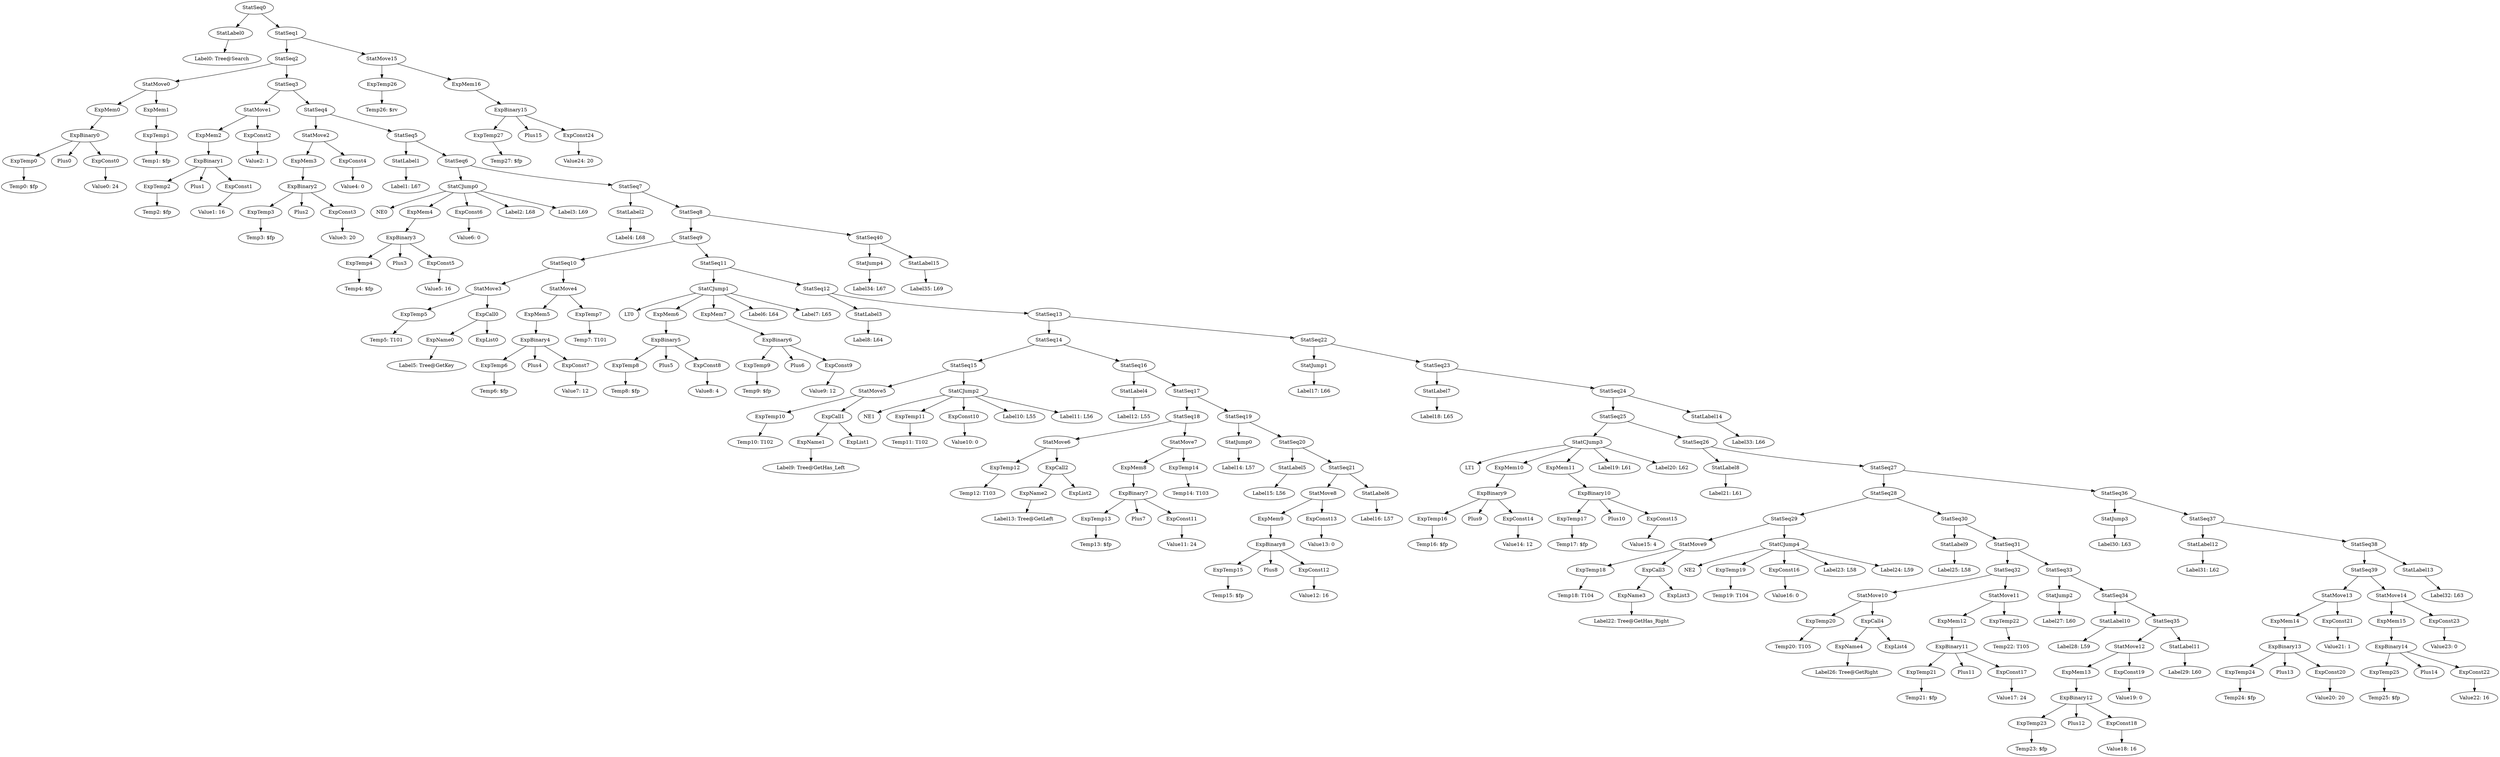 digraph {
	ordering = out;
	ExpTemp27 -> "Temp27: $fp";
	ExpTemp26 -> "Temp26: $rv";
	StatLabel15 -> "Label35: L69";
	StatSeq40 -> StatJump4;
	StatSeq40 -> StatLabel15;
	StatJump4 -> "Label34: L67";
	StatSeq8 -> StatSeq9;
	StatSeq8 -> StatSeq40;
	StatLabel14 -> "Label33: L66";
	StatSeq24 -> StatSeq25;
	StatSeq24 -> StatLabel14;
	StatLabel13 -> "Label32: L63";
	StatSeq38 -> StatSeq39;
	StatSeq38 -> StatLabel13;
	ExpTemp25 -> "Temp25: $fp";
	ExpConst21 -> "Value21: 1";
	ExpMem14 -> ExpBinary13;
	ExpConst20 -> "Value20: 20";
	ExpTemp24 -> "Temp24: $fp";
	StatSeq36 -> StatJump3;
	StatSeq36 -> StatSeq37;
	StatSeq27 -> StatSeq28;
	StatSeq27 -> StatSeq36;
	StatMove14 -> ExpMem15;
	StatMove14 -> ExpConst23;
	StatSeq35 -> StatMove12;
	StatSeq35 -> StatLabel11;
	ExpMem13 -> ExpBinary12;
	ExpConst18 -> "Value18: 16";
	ExpBinary12 -> ExpTemp23;
	ExpBinary12 -> Plus12;
	ExpBinary12 -> ExpConst18;
	ExpConst22 -> "Value22: 16";
	StatSeq34 -> StatLabel10;
	StatSeq34 -> StatSeq35;
	StatLabel10 -> "Label28: L59";
	StatJump2 -> "Label27: L60";
	ExpMem12 -> ExpBinary11;
	ExpConst17 -> "Value17: 24";
	ExpTemp21 -> "Temp21: $fp";
	ExpTemp22 -> "Temp22: T105";
	StatSeq32 -> StatMove10;
	StatSeq32 -> StatMove11;
	ExpName4 -> "Label26: Tree@GetRight";
	StatSeq39 -> StatMove13;
	StatSeq39 -> StatMove14;
	StatMove10 -> ExpTemp20;
	StatMove10 -> ExpCall4;
	StatLabel9 -> "Label25: L58";
	StatSeq28 -> StatSeq29;
	StatSeq28 -> StatSeq30;
	ExpConst16 -> "Value16: 0";
	StatSeq29 -> StatMove9;
	StatSeq29 -> StatCJump4;
	ExpName3 -> "Label22: Tree@GetHas_Right";
	StatMove9 -> ExpTemp18;
	StatMove9 -> ExpCall3;
	ExpTemp18 -> "Temp18: T104";
	StatLabel8 -> "Label21: L61";
	StatSeq25 -> StatCJump3;
	StatSeq25 -> StatSeq26;
	StatMove11 -> ExpMem12;
	StatMove11 -> ExpTemp22;
	ExpMem11 -> ExpBinary10;
	ExpConst15 -> "Value15: 4";
	ExpBinary10 -> ExpTemp17;
	ExpBinary10 -> Plus10;
	ExpBinary10 -> ExpConst15;
	ExpConst14 -> "Value14: 12";
	StatCJump3 -> LT1;
	StatCJump3 -> ExpMem10;
	StatCJump3 -> ExpMem11;
	StatCJump3 -> "Label19: L61";
	StatCJump3 -> "Label20: L62";
	StatSeq22 -> StatJump1;
	StatSeq22 -> StatSeq23;
	ExpConst0 -> "Value0: 24";
	ExpTemp6 -> "Temp6: $fp";
	StatSeq26 -> StatLabel8;
	StatSeq26 -> StatSeq27;
	StatMove6 -> ExpTemp12;
	StatMove6 -> ExpCall2;
	ExpConst24 -> "Value24: 20";
	StatMove3 -> ExpTemp5;
	StatMove3 -> ExpCall0;
	ExpConst2 -> "Value2: 1";
	ExpTemp7 -> "Temp7: T101";
	ExpTemp0 -> "Temp0: $fp";
	ExpConst4 -> "Value4: 0";
	ExpTemp20 -> "Temp20: T105";
	ExpName0 -> "Label5: Tree@GetKey";
	ExpConst8 -> "Value8: 4";
	ExpConst6 -> "Value6: 0";
	ExpMem1 -> ExpTemp1;
	StatSeq2 -> StatMove0;
	StatSeq2 -> StatSeq3;
	ExpMem0 -> ExpBinary0;
	ExpConst10 -> "Value10: 0";
	ExpBinary1 -> ExpTemp2;
	ExpBinary1 -> Plus1;
	ExpBinary1 -> ExpConst1;
	ExpMem3 -> ExpBinary2;
	ExpName2 -> "Label13: Tree@GetLeft";
	ExpMem5 -> ExpBinary4;
	ExpBinary2 -> ExpTemp3;
	ExpBinary2 -> Plus2;
	ExpBinary2 -> ExpConst3;
	ExpTemp5 -> "Temp5: T101";
	ExpTemp4 -> "Temp4: $fp";
	StatLabel5 -> "Label15: L56";
	ExpBinary4 -> ExpTemp6;
	ExpBinary4 -> Plus4;
	ExpBinary4 -> ExpConst7;
	ExpTemp1 -> "Temp1: $fp";
	ExpConst5 -> "Value5: 16";
	StatSeq0 -> StatLabel0;
	StatSeq0 -> StatSeq1;
	StatSeq31 -> StatSeq32;
	StatSeq31 -> StatSeq33;
	ExpTemp11 -> "Temp11: T102";
	StatSeq6 -> StatCJump0;
	StatSeq6 -> StatSeq7;
	ExpTemp3 -> "Temp3: $fp";
	StatSeq37 -> StatLabel12;
	StatSeq37 -> StatSeq38;
	ExpCall0 -> ExpName0;
	ExpCall0 -> ExpList0;
	StatSeq9 -> StatSeq10;
	StatSeq9 -> StatSeq11;
	StatLabel1 -> "Label1: L67";
	StatSeq1 -> StatSeq2;
	StatSeq1 -> StatMove15;
	ExpMem2 -> ExpBinary1;
	StatMove0 -> ExpMem0;
	StatMove0 -> ExpMem1;
	StatLabel7 -> "Label18: L65";
	StatMove8 -> ExpMem9;
	StatMove8 -> ExpConst13;
	StatSeq3 -> StatMove1;
	StatSeq3 -> StatSeq4;
	StatMove15 -> ExpTemp26;
	StatMove15 -> ExpMem16;
	ExpBinary3 -> ExpTemp4;
	ExpBinary3 -> Plus3;
	ExpBinary3 -> ExpConst5;
	StatLabel3 -> "Label8: L64";
	ExpMem7 -> ExpBinary6;
	StatSeq15 -> StatMove5;
	StatSeq15 -> StatCJump2;
	StatSeq33 -> StatJump2;
	StatSeq33 -> StatSeq34;
	ExpBinary11 -> ExpTemp21;
	ExpBinary11 -> Plus11;
	ExpBinary11 -> ExpConst17;
	ExpMem4 -> ExpBinary3;
	StatSeq21 -> StatMove8;
	StatSeq21 -> StatLabel6;
	ExpBinary0 -> ExpTemp0;
	ExpBinary0 -> Plus0;
	ExpBinary0 -> ExpConst0;
	StatLabel11 -> "Label29: L60";
	ExpTemp2 -> "Temp2: $fp";
	ExpBinary13 -> ExpTemp24;
	ExpBinary13 -> Plus13;
	ExpBinary13 -> ExpConst20;
	StatMove2 -> ExpMem3;
	StatMove2 -> ExpConst4;
	ExpConst1 -> "Value1: 16";
	StatCJump0 -> NE0;
	StatCJump0 -> ExpMem4;
	StatCJump0 -> ExpConst6;
	StatCJump0 -> "Label2: L68";
	StatCJump0 -> "Label3: L69";
	ExpBinary14 -> ExpTemp25;
	ExpBinary14 -> Plus14;
	ExpBinary14 -> ExpConst22;
	StatSeq5 -> StatLabel1;
	StatSeq5 -> StatSeq6;
	StatSeq23 -> StatLabel7;
	StatSeq23 -> StatSeq24;
	StatLabel4 -> "Label12: L55";
	StatSeq30 -> StatLabel9;
	StatSeq30 -> StatSeq31;
	ExpTemp19 -> "Temp19: T104";
	StatLabel0 -> "Label0: Tree@Search";
	StatSeq17 -> StatSeq18;
	StatSeq17 -> StatSeq19;
	StatMove1 -> ExpMem2;
	StatMove1 -> ExpConst2;
	ExpTemp23 -> "Temp23: $fp";
	ExpTemp17 -> "Temp17: $fp";
	ExpMem9 -> ExpBinary8;
	StatSeq13 -> StatSeq14;
	StatSeq13 -> StatSeq22;
	ExpConst7 -> "Value7: 12";
	ExpConst3 -> "Value3: 20";
	ExpConst23 -> "Value23: 0";
	ExpTemp12 -> "Temp12: T103";
	StatLabel6 -> "Label16: L57";
	StatMove13 -> ExpMem14;
	StatMove13 -> ExpConst21;
	StatSeq10 -> StatMove3;
	StatSeq10 -> StatMove4;
	ExpName1 -> "Label9: Tree@GetHas_Left";
	StatSeq14 -> StatSeq15;
	StatSeq14 -> StatSeq16;
	ExpTemp15 -> "Temp15: $fp";
	ExpCall3 -> ExpName3;
	ExpCall3 -> ExpList3;
	StatCJump1 -> LT0;
	StatCJump1 -> ExpMem6;
	StatCJump1 -> ExpMem7;
	StatCJump1 -> "Label6: L64";
	StatCJump1 -> "Label7: L65";
	ExpMem15 -> ExpBinary14;
	ExpTemp8 -> "Temp8: $fp";
	StatCJump4 -> NE2;
	StatCJump4 -> ExpTemp19;
	StatCJump4 -> ExpConst16;
	StatCJump4 -> "Label23: L58";
	StatCJump4 -> "Label24: L59";
	ExpBinary9 -> ExpTemp16;
	ExpBinary9 -> Plus9;
	ExpBinary9 -> ExpConst14;
	ExpBinary7 -> ExpTemp13;
	ExpBinary7 -> Plus7;
	ExpBinary7 -> ExpConst11;
	ExpConst12 -> "Value12: 16";
	ExpBinary5 -> ExpTemp8;
	ExpBinary5 -> Plus5;
	ExpBinary5 -> ExpConst8;
	StatMove5 -> ExpTemp10;
	StatMove5 -> ExpCall1;
	StatLabel2 -> "Label4: L68";
	StatMove4 -> ExpMem5;
	StatMove4 -> ExpTemp7;
	ExpConst9 -> "Value9: 12";
	ExpMem6 -> ExpBinary5;
	ExpTemp16 -> "Temp16: $fp";
	StatCJump2 -> NE1;
	StatCJump2 -> ExpTemp11;
	StatCJump2 -> ExpConst10;
	StatCJump2 -> "Label10: L55";
	StatCJump2 -> "Label11: L56";
	StatJump3 -> "Label30: L63";
	ExpCall4 -> ExpName4;
	ExpCall4 -> ExpList4;
	ExpTemp9 -> "Temp9: $fp";
	StatSeq19 -> StatJump0;
	StatSeq19 -> StatSeq20;
	StatSeq11 -> StatCJump1;
	StatSeq11 -> StatSeq12;
	StatSeq20 -> StatLabel5;
	StatSeq20 -> StatSeq21;
	ExpMem16 -> ExpBinary15;
	ExpBinary6 -> ExpTemp9;
	ExpBinary6 -> Plus6;
	ExpBinary6 -> ExpConst9;
	StatSeq12 -> StatLabel3;
	StatSeq12 -> StatSeq13;
	ExpMem10 -> ExpBinary9;
	ExpTemp10 -> "Temp10: T102";
	ExpCall1 -> ExpName1;
	ExpCall1 -> ExpList1;
	StatJump0 -> "Label14: L57";
	StatSeq7 -> StatLabel2;
	StatSeq7 -> StatSeq8;
	StatSeq16 -> StatLabel4;
	StatSeq16 -> StatSeq17;
	ExpBinary15 -> ExpTemp27;
	ExpBinary15 -> Plus15;
	ExpBinary15 -> ExpConst24;
	ExpCall2 -> ExpName2;
	ExpCall2 -> ExpList2;
	StatSeq18 -> StatMove6;
	StatSeq18 -> StatMove7;
	ExpTemp13 -> "Temp13: $fp";
	ExpConst13 -> "Value13: 0";
	StatLabel12 -> "Label31: L62";
	ExpConst11 -> "Value11: 24";
	ExpMem8 -> ExpBinary7;
	StatMove7 -> ExpMem8;
	StatMove7 -> ExpTemp14;
	ExpConst19 -> "Value19: 0";
	StatMove12 -> ExpMem13;
	StatMove12 -> ExpConst19;
	ExpTemp14 -> "Temp14: T103";
	ExpBinary8 -> ExpTemp15;
	ExpBinary8 -> Plus8;
	ExpBinary8 -> ExpConst12;
	StatSeq4 -> StatMove2;
	StatSeq4 -> StatSeq5;
	StatJump1 -> "Label17: L66";
}

